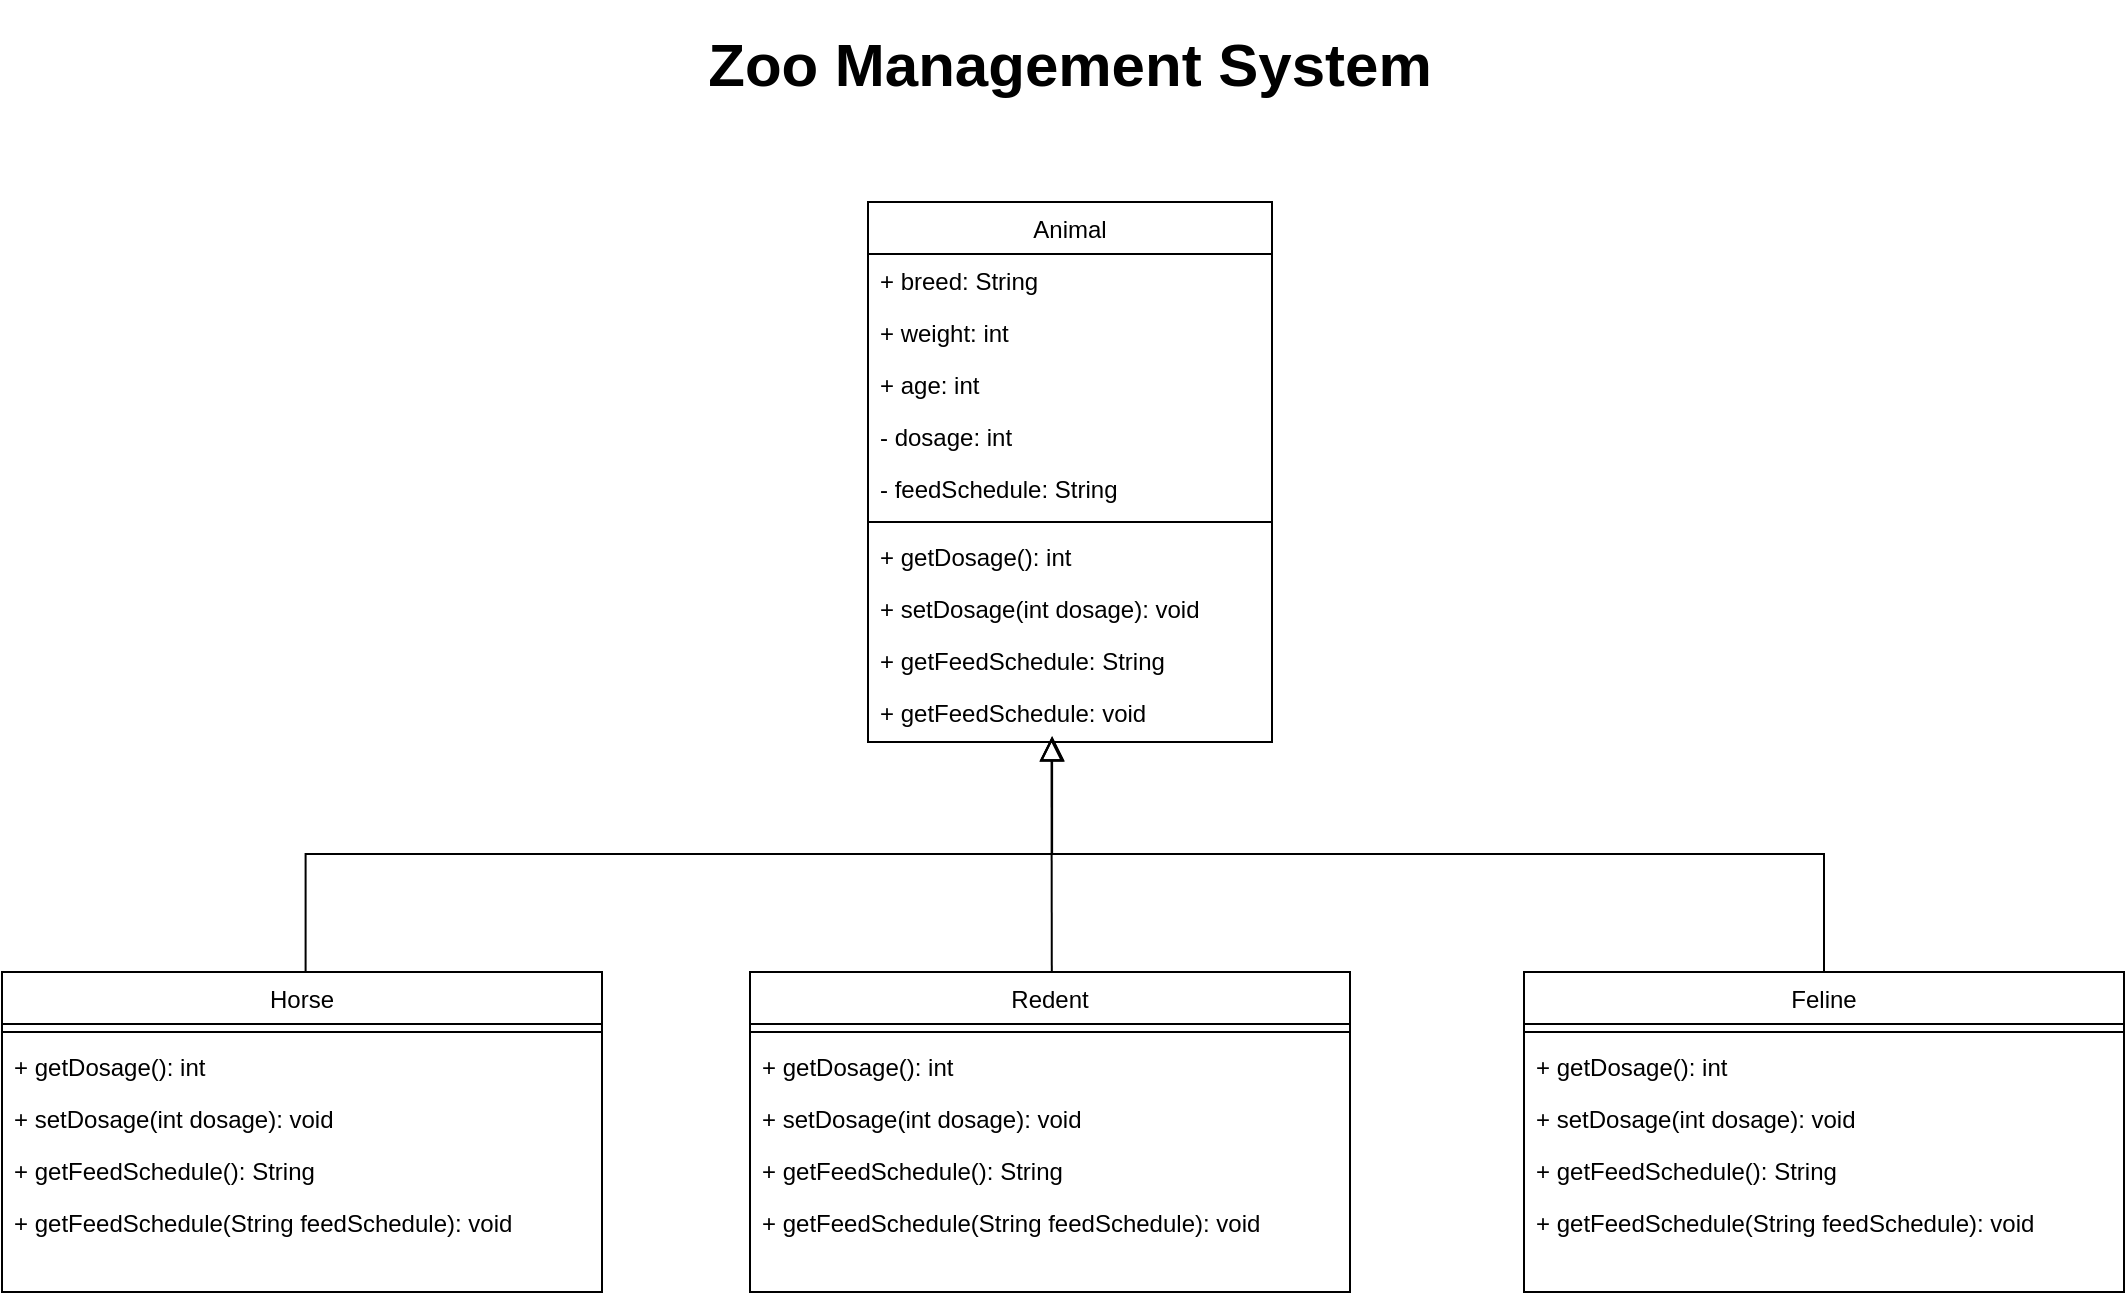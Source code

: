 <mxfile version="21.6.5" type="device">
  <diagram id="C5RBs43oDa-KdzZeNtuy" name="Page-1">
    <mxGraphModel dx="1356" dy="931" grid="0" gridSize="10" guides="1" tooltips="1" connect="1" arrows="1" fold="1" page="0" pageScale="1" pageWidth="827" pageHeight="1169" math="0" shadow="0">
      <root>
        <mxCell id="WIyWlLk6GJQsqaUBKTNV-0" />
        <mxCell id="WIyWlLk6GJQsqaUBKTNV-1" parent="WIyWlLk6GJQsqaUBKTNV-0" />
        <mxCell id="zkfFHV4jXpPFQw0GAbJ--12" value="" style="endArrow=block;endSize=10;endFill=0;shadow=0;strokeWidth=1;rounded=0;edgeStyle=elbowEdgeStyle;elbow=vertical;entryX=0.431;entryY=1.118;entryDx=0;entryDy=0;entryPerimeter=0;exitX=0.506;exitY=0.021;exitDx=0;exitDy=0;exitPerimeter=0;" parent="WIyWlLk6GJQsqaUBKTNV-1" source="_Nz4lV_crOeMbqt7D0cz-5" edge="1">
          <mxGeometry width="160" relative="1" as="geometry">
            <mxPoint x="32" y="460.93" as="sourcePoint" />
            <mxPoint x="405.062" y="346.998" as="targetPoint" />
            <Array as="points">
              <mxPoint x="218" y="406" />
            </Array>
          </mxGeometry>
        </mxCell>
        <mxCell id="zkfFHV4jXpPFQw0GAbJ--16" value="" style="endArrow=block;endSize=10;endFill=0;shadow=0;strokeWidth=1;rounded=0;edgeStyle=elbowEdgeStyle;elbow=vertical;entryX=0.5;entryY=0.97;entryDx=0;entryDy=0;entryPerimeter=0;exitX=0.5;exitY=0;exitDx=0;exitDy=0;" parent="WIyWlLk6GJQsqaUBKTNV-1" source="_Nz4lV_crOeMbqt7D0cz-44" edge="1">
          <mxGeometry width="160" relative="1" as="geometry">
            <mxPoint x="779" y="465" as="sourcePoint" />
            <mxPoint x="405.0" y="347.22" as="targetPoint" />
          </mxGeometry>
        </mxCell>
        <mxCell id="zkfFHV4jXpPFQw0GAbJ--17" value="Animal" style="swimlane;fontStyle=0;align=center;verticalAlign=top;childLayout=stackLayout;horizontal=1;startSize=26;horizontalStack=0;resizeParent=1;resizeLast=0;collapsible=1;marginBottom=0;rounded=0;shadow=0;strokeWidth=1;" parent="WIyWlLk6GJQsqaUBKTNV-1" vertex="1">
          <mxGeometry x="313" y="80" width="202" height="270" as="geometry">
            <mxRectangle x="550" y="140" width="160" height="26" as="alternateBounds" />
          </mxGeometry>
        </mxCell>
        <mxCell id="zkfFHV4jXpPFQw0GAbJ--18" value="+ breed: String" style="text;align=left;verticalAlign=top;spacingLeft=4;spacingRight=4;overflow=hidden;rotatable=0;points=[[0,0.5],[1,0.5]];portConstraint=eastwest;" parent="zkfFHV4jXpPFQw0GAbJ--17" vertex="1">
          <mxGeometry y="26" width="202" height="26" as="geometry" />
        </mxCell>
        <mxCell id="zkfFHV4jXpPFQw0GAbJ--19" value="+ weight: int" style="text;align=left;verticalAlign=top;spacingLeft=4;spacingRight=4;overflow=hidden;rotatable=0;points=[[0,0.5],[1,0.5]];portConstraint=eastwest;rounded=0;shadow=0;html=0;" parent="zkfFHV4jXpPFQw0GAbJ--17" vertex="1">
          <mxGeometry y="52" width="202" height="26" as="geometry" />
        </mxCell>
        <mxCell id="zkfFHV4jXpPFQw0GAbJ--20" value="+ age: int" style="text;align=left;verticalAlign=top;spacingLeft=4;spacingRight=4;overflow=hidden;rotatable=0;points=[[0,0.5],[1,0.5]];portConstraint=eastwest;rounded=0;shadow=0;html=0;" parent="zkfFHV4jXpPFQw0GAbJ--17" vertex="1">
          <mxGeometry y="78" width="202" height="26" as="geometry" />
        </mxCell>
        <mxCell id="_Nz4lV_crOeMbqt7D0cz-1" value="- dosage: int" style="text;align=left;verticalAlign=top;spacingLeft=4;spacingRight=4;overflow=hidden;rotatable=0;points=[[0,0.5],[1,0.5]];portConstraint=eastwest;rounded=0;shadow=0;html=0;" vertex="1" parent="zkfFHV4jXpPFQw0GAbJ--17">
          <mxGeometry y="104" width="202" height="26" as="geometry" />
        </mxCell>
        <mxCell id="_Nz4lV_crOeMbqt7D0cz-0" value="- feedSchedule: String" style="text;align=left;verticalAlign=top;spacingLeft=4;spacingRight=4;overflow=hidden;rotatable=0;points=[[0,0.5],[1,0.5]];portConstraint=eastwest;rounded=0;shadow=0;html=0;" vertex="1" parent="zkfFHV4jXpPFQw0GAbJ--17">
          <mxGeometry y="130" width="202" height="26" as="geometry" />
        </mxCell>
        <mxCell id="zkfFHV4jXpPFQw0GAbJ--23" value="" style="line;html=1;strokeWidth=1;align=left;verticalAlign=middle;spacingTop=-1;spacingLeft=3;spacingRight=3;rotatable=0;labelPosition=right;points=[];portConstraint=eastwest;" parent="zkfFHV4jXpPFQw0GAbJ--17" vertex="1">
          <mxGeometry y="156" width="202" height="8" as="geometry" />
        </mxCell>
        <mxCell id="zkfFHV4jXpPFQw0GAbJ--25" value="+ getDosage(): int" style="text;align=left;verticalAlign=top;spacingLeft=4;spacingRight=4;overflow=hidden;rotatable=0;points=[[0,0.5],[1,0.5]];portConstraint=eastwest;" parent="zkfFHV4jXpPFQw0GAbJ--17" vertex="1">
          <mxGeometry y="164" width="202" height="26" as="geometry" />
        </mxCell>
        <mxCell id="_Nz4lV_crOeMbqt7D0cz-2" value="+ setDosage(int dosage): void" style="text;align=left;verticalAlign=top;spacingLeft=4;spacingRight=4;overflow=hidden;rotatable=0;points=[[0,0.5],[1,0.5]];portConstraint=eastwest;" vertex="1" parent="zkfFHV4jXpPFQw0GAbJ--17">
          <mxGeometry y="190" width="202" height="26" as="geometry" />
        </mxCell>
        <mxCell id="_Nz4lV_crOeMbqt7D0cz-3" value="+ getFeedSchedule: String" style="text;align=left;verticalAlign=top;spacingLeft=4;spacingRight=4;overflow=hidden;rotatable=0;points=[[0,0.5],[1,0.5]];portConstraint=eastwest;" vertex="1" parent="zkfFHV4jXpPFQw0GAbJ--17">
          <mxGeometry y="216" width="202" height="26" as="geometry" />
        </mxCell>
        <mxCell id="_Nz4lV_crOeMbqt7D0cz-4" value="+ getFeedSchedule: void" style="text;align=left;verticalAlign=top;spacingLeft=4;spacingRight=4;overflow=hidden;rotatable=0;points=[[0,0.5],[1,0.5]];portConstraint=eastwest;" vertex="1" parent="zkfFHV4jXpPFQw0GAbJ--17">
          <mxGeometry y="242" width="202" height="26" as="geometry" />
        </mxCell>
        <mxCell id="_Nz4lV_crOeMbqt7D0cz-5" value="Horse" style="swimlane;fontStyle=0;align=center;verticalAlign=top;childLayout=stackLayout;horizontal=1;startSize=26;horizontalStack=0;resizeParent=1;resizeLast=0;collapsible=1;marginBottom=0;rounded=0;shadow=0;strokeWidth=1;" vertex="1" parent="WIyWlLk6GJQsqaUBKTNV-1">
          <mxGeometry x="-120" y="465" width="300" height="160" as="geometry">
            <mxRectangle x="550" y="140" width="160" height="26" as="alternateBounds" />
          </mxGeometry>
        </mxCell>
        <mxCell id="_Nz4lV_crOeMbqt7D0cz-11" value="" style="line;html=1;strokeWidth=1;align=left;verticalAlign=middle;spacingTop=-1;spacingLeft=3;spacingRight=3;rotatable=0;labelPosition=right;points=[];portConstraint=eastwest;" vertex="1" parent="_Nz4lV_crOeMbqt7D0cz-5">
          <mxGeometry y="26" width="300" height="8" as="geometry" />
        </mxCell>
        <mxCell id="_Nz4lV_crOeMbqt7D0cz-12" value="+ getDosage(): int" style="text;align=left;verticalAlign=top;spacingLeft=4;spacingRight=4;overflow=hidden;rotatable=0;points=[[0,0.5],[1,0.5]];portConstraint=eastwest;" vertex="1" parent="_Nz4lV_crOeMbqt7D0cz-5">
          <mxGeometry y="34" width="300" height="26" as="geometry" />
        </mxCell>
        <mxCell id="_Nz4lV_crOeMbqt7D0cz-13" value="+ setDosage(int dosage): void" style="text;align=left;verticalAlign=top;spacingLeft=4;spacingRight=4;overflow=hidden;rotatable=0;points=[[0,0.5],[1,0.5]];portConstraint=eastwest;" vertex="1" parent="_Nz4lV_crOeMbqt7D0cz-5">
          <mxGeometry y="60" width="300" height="26" as="geometry" />
        </mxCell>
        <mxCell id="_Nz4lV_crOeMbqt7D0cz-14" value="+ getFeedSchedule(): String" style="text;align=left;verticalAlign=top;spacingLeft=4;spacingRight=4;overflow=hidden;rotatable=0;points=[[0,0.5],[1,0.5]];portConstraint=eastwest;" vertex="1" parent="_Nz4lV_crOeMbqt7D0cz-5">
          <mxGeometry y="86" width="300" height="26" as="geometry" />
        </mxCell>
        <mxCell id="_Nz4lV_crOeMbqt7D0cz-15" value="+ getFeedSchedule(String feedSchedule): void" style="text;align=left;verticalAlign=top;spacingLeft=4;spacingRight=4;overflow=hidden;rotatable=0;points=[[0,0.5],[1,0.5]];portConstraint=eastwest;" vertex="1" parent="_Nz4lV_crOeMbqt7D0cz-5">
          <mxGeometry y="112" width="300" height="26" as="geometry" />
        </mxCell>
        <mxCell id="_Nz4lV_crOeMbqt7D0cz-38" value="Redent" style="swimlane;fontStyle=0;align=center;verticalAlign=top;childLayout=stackLayout;horizontal=1;startSize=26;horizontalStack=0;resizeParent=1;resizeLast=0;collapsible=1;marginBottom=0;rounded=0;shadow=0;strokeWidth=1;" vertex="1" parent="WIyWlLk6GJQsqaUBKTNV-1">
          <mxGeometry x="254" y="465" width="300" height="160" as="geometry">
            <mxRectangle x="550" y="140" width="160" height="26" as="alternateBounds" />
          </mxGeometry>
        </mxCell>
        <mxCell id="_Nz4lV_crOeMbqt7D0cz-39" value="" style="line;html=1;strokeWidth=1;align=left;verticalAlign=middle;spacingTop=-1;spacingLeft=3;spacingRight=3;rotatable=0;labelPosition=right;points=[];portConstraint=eastwest;" vertex="1" parent="_Nz4lV_crOeMbqt7D0cz-38">
          <mxGeometry y="26" width="300" height="8" as="geometry" />
        </mxCell>
        <mxCell id="_Nz4lV_crOeMbqt7D0cz-40" value="+ getDosage(): int" style="text;align=left;verticalAlign=top;spacingLeft=4;spacingRight=4;overflow=hidden;rotatable=0;points=[[0,0.5],[1,0.5]];portConstraint=eastwest;" vertex="1" parent="_Nz4lV_crOeMbqt7D0cz-38">
          <mxGeometry y="34" width="300" height="26" as="geometry" />
        </mxCell>
        <mxCell id="_Nz4lV_crOeMbqt7D0cz-41" value="+ setDosage(int dosage): void" style="text;align=left;verticalAlign=top;spacingLeft=4;spacingRight=4;overflow=hidden;rotatable=0;points=[[0,0.5],[1,0.5]];portConstraint=eastwest;" vertex="1" parent="_Nz4lV_crOeMbqt7D0cz-38">
          <mxGeometry y="60" width="300" height="26" as="geometry" />
        </mxCell>
        <mxCell id="_Nz4lV_crOeMbqt7D0cz-42" value="+ getFeedSchedule(): String" style="text;align=left;verticalAlign=top;spacingLeft=4;spacingRight=4;overflow=hidden;rotatable=0;points=[[0,0.5],[1,0.5]];portConstraint=eastwest;" vertex="1" parent="_Nz4lV_crOeMbqt7D0cz-38">
          <mxGeometry y="86" width="300" height="26" as="geometry" />
        </mxCell>
        <mxCell id="_Nz4lV_crOeMbqt7D0cz-43" value="+ getFeedSchedule(String feedSchedule): void" style="text;align=left;verticalAlign=top;spacingLeft=4;spacingRight=4;overflow=hidden;rotatable=0;points=[[0,0.5],[1,0.5]];portConstraint=eastwest;" vertex="1" parent="_Nz4lV_crOeMbqt7D0cz-38">
          <mxGeometry y="112" width="300" height="26" as="geometry" />
        </mxCell>
        <mxCell id="_Nz4lV_crOeMbqt7D0cz-44" value="Feline" style="swimlane;fontStyle=0;align=center;verticalAlign=top;childLayout=stackLayout;horizontal=1;startSize=26;horizontalStack=0;resizeParent=1;resizeLast=0;collapsible=1;marginBottom=0;rounded=0;shadow=0;strokeWidth=1;" vertex="1" parent="WIyWlLk6GJQsqaUBKTNV-1">
          <mxGeometry x="641" y="465" width="300" height="160" as="geometry">
            <mxRectangle x="550" y="140" width="160" height="26" as="alternateBounds" />
          </mxGeometry>
        </mxCell>
        <mxCell id="_Nz4lV_crOeMbqt7D0cz-45" value="" style="line;html=1;strokeWidth=1;align=left;verticalAlign=middle;spacingTop=-1;spacingLeft=3;spacingRight=3;rotatable=0;labelPosition=right;points=[];portConstraint=eastwest;" vertex="1" parent="_Nz4lV_crOeMbqt7D0cz-44">
          <mxGeometry y="26" width="300" height="8" as="geometry" />
        </mxCell>
        <mxCell id="_Nz4lV_crOeMbqt7D0cz-46" value="+ getDosage(): int" style="text;align=left;verticalAlign=top;spacingLeft=4;spacingRight=4;overflow=hidden;rotatable=0;points=[[0,0.5],[1,0.5]];portConstraint=eastwest;" vertex="1" parent="_Nz4lV_crOeMbqt7D0cz-44">
          <mxGeometry y="34" width="300" height="26" as="geometry" />
        </mxCell>
        <mxCell id="_Nz4lV_crOeMbqt7D0cz-47" value="+ setDosage(int dosage): void" style="text;align=left;verticalAlign=top;spacingLeft=4;spacingRight=4;overflow=hidden;rotatable=0;points=[[0,0.5],[1,0.5]];portConstraint=eastwest;" vertex="1" parent="_Nz4lV_crOeMbqt7D0cz-44">
          <mxGeometry y="60" width="300" height="26" as="geometry" />
        </mxCell>
        <mxCell id="_Nz4lV_crOeMbqt7D0cz-48" value="+ getFeedSchedule(): String" style="text;align=left;verticalAlign=top;spacingLeft=4;spacingRight=4;overflow=hidden;rotatable=0;points=[[0,0.5],[1,0.5]];portConstraint=eastwest;" vertex="1" parent="_Nz4lV_crOeMbqt7D0cz-44">
          <mxGeometry y="86" width="300" height="26" as="geometry" />
        </mxCell>
        <mxCell id="_Nz4lV_crOeMbqt7D0cz-49" value="+ getFeedSchedule(String feedSchedule): void" style="text;align=left;verticalAlign=top;spacingLeft=4;spacingRight=4;overflow=hidden;rotatable=0;points=[[0,0.5],[1,0.5]];portConstraint=eastwest;" vertex="1" parent="_Nz4lV_crOeMbqt7D0cz-44">
          <mxGeometry y="112" width="300" height="26" as="geometry" />
        </mxCell>
        <mxCell id="_Nz4lV_crOeMbqt7D0cz-50" value="&lt;h3&gt;&lt;font size=&quot;1&quot; style=&quot;&quot;&gt;&lt;span style=&quot;font-size: 30px;&quot;&gt;Zoo Management System&lt;/span&gt;&lt;/font&gt;&lt;/h3&gt;" style="text;html=1;strokeColor=none;fillColor=none;align=center;verticalAlign=middle;whiteSpace=wrap;rounded=0;" vertex="1" parent="WIyWlLk6GJQsqaUBKTNV-1">
          <mxGeometry x="198" y="-4" width="432" height="30" as="geometry" />
        </mxCell>
        <mxCell id="_Nz4lV_crOeMbqt7D0cz-52" value="" style="endArrow=block;html=1;rounded=0;endFill=0;strokeWidth=1;jumpSize=14;startSize=10;endSize=9;entryX=0.458;entryY=1.082;entryDx=0;entryDy=0;entryPerimeter=0;exitX=0.503;exitY=-0.001;exitDx=0;exitDy=0;exitPerimeter=0;" edge="1" parent="WIyWlLk6GJQsqaUBKTNV-1" source="_Nz4lV_crOeMbqt7D0cz-38">
          <mxGeometry width="50" height="50" relative="1" as="geometry">
            <mxPoint x="405" y="464" as="sourcePoint" />
            <mxPoint x="404.756" y="348.002" as="targetPoint" />
          </mxGeometry>
        </mxCell>
      </root>
    </mxGraphModel>
  </diagram>
</mxfile>
